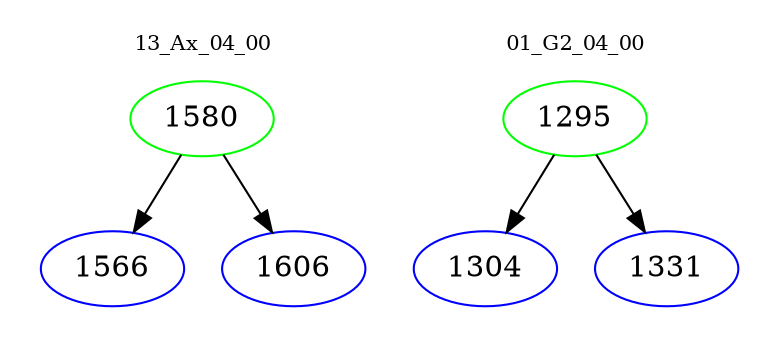 digraph{
subgraph cluster_0 {
color = white
label = "13_Ax_04_00";
fontsize=10;
T0_1580 [label="1580", color="green"]
T0_1580 -> T0_1566 [color="black"]
T0_1566 [label="1566", color="blue"]
T0_1580 -> T0_1606 [color="black"]
T0_1606 [label="1606", color="blue"]
}
subgraph cluster_1 {
color = white
label = "01_G2_04_00";
fontsize=10;
T1_1295 [label="1295", color="green"]
T1_1295 -> T1_1304 [color="black"]
T1_1304 [label="1304", color="blue"]
T1_1295 -> T1_1331 [color="black"]
T1_1331 [label="1331", color="blue"]
}
}
